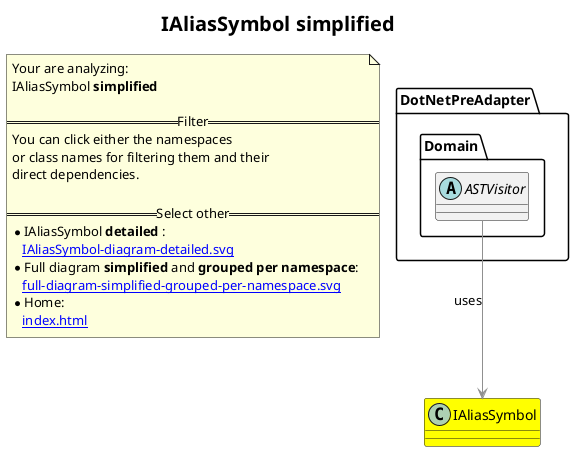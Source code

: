 @startuml
skinparam linetype ortho
title <size:20>IAliasSymbol **simplified** </size>
note "Your are analyzing:\nIAliasSymbol **simplified** \n\n==Filter==\nYou can click either the namespaces \nor class names for filtering them and their\ndirect dependencies.\n\n==Select other==\n* IAliasSymbol **detailed** :\n   [[IAliasSymbol-diagram-detailed.svg]]\n* Full diagram **simplified** and **grouped per namespace**:\n   [[full-diagram-simplified-grouped-per-namespace.svg]]\n* Home:\n   [[index.html]]" as FloatingNote
class IAliasSymbol [[IAliasSymbol-diagram-simplified.svg]] #yellow {
}
  abstract class DotNetPreAdapter.Domain.ASTVisitor [[DotNetPreAdapter.Domain.ASTVisitor-diagram-simplified.svg]]  {
  }
 ' *************************************** 
 ' *************************************** 
 ' *************************************** 
' Class relations extracted from namespace:
' 
' Class relations extracted from namespace:
' DotNetPreAdapter.Domain
DotNetPreAdapter.Domain.ASTVisitor -[#909090]-> IAliasSymbol  : uses 
@enduml